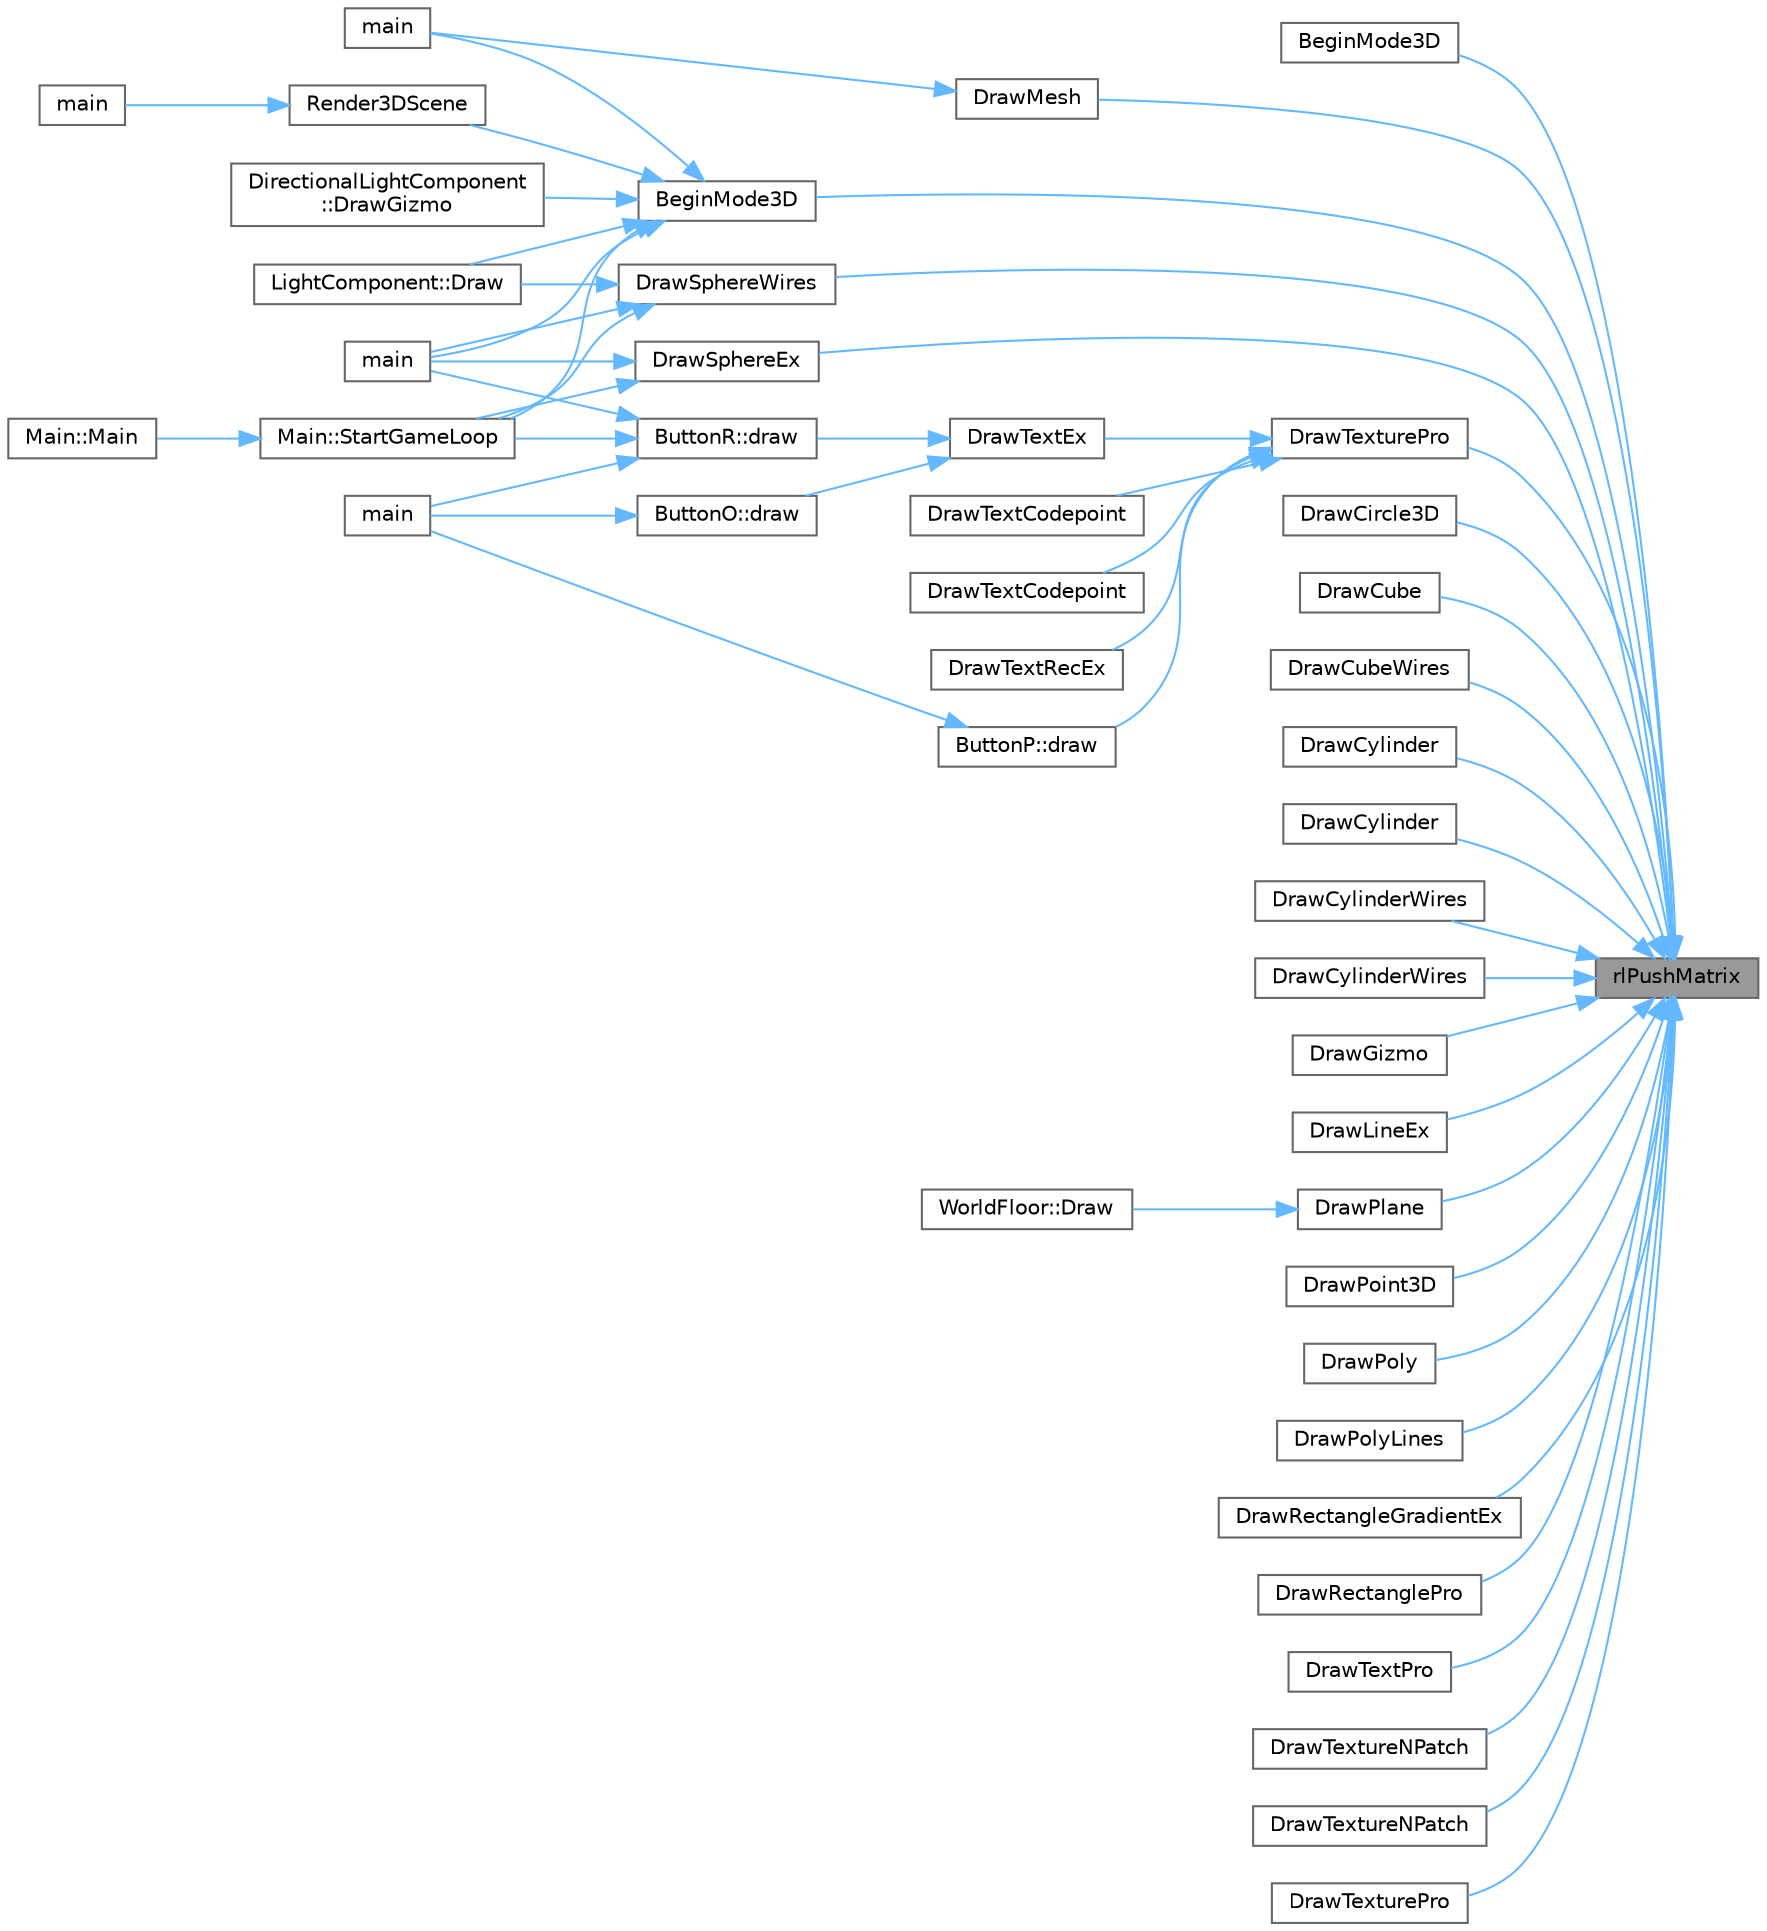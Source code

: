 digraph "rlPushMatrix"
{
 // LATEX_PDF_SIZE
  bgcolor="transparent";
  edge [fontname=Helvetica,fontsize=10,labelfontname=Helvetica,labelfontsize=10];
  node [fontname=Helvetica,fontsize=10,shape=box,height=0.2,width=0.4];
  rankdir="RL";
  Node1 [id="Node000001",label="rlPushMatrix",height=0.2,width=0.4,color="gray40", fillcolor="grey60", style="filled", fontcolor="black",tooltip=" "];
  Node1 -> Node2 [id="edge105_Node000001_Node000002",dir="back",color="steelblue1",style="solid",tooltip=" "];
  Node2 [id="Node000002",label="BeginMode3D",height=0.2,width=0.4,color="grey40", fillcolor="white", style="filled",URL="$_classes_2lib_2rcore_8c.html#ac0458f5823cbb3e253d012f4386df71e",tooltip=" "];
  Node1 -> Node3 [id="edge106_Node000001_Node000003",dir="back",color="steelblue1",style="solid",tooltip=" "];
  Node3 [id="Node000003",label="BeginMode3D",height=0.2,width=0.4,color="grey40", fillcolor="white", style="filled",URL="$_old_2_classes_2lib_2rcore_8c.html#ac0458f5823cbb3e253d012f4386df71e",tooltip=" "];
  Node3 -> Node4 [id="edge107_Node000003_Node000004",dir="back",color="steelblue1",style="solid",tooltip=" "];
  Node4 [id="Node000004",label="LightComponent::Draw",height=0.2,width=0.4,color="grey40", fillcolor="white", style="filled",URL="$class_light_component.html#a0c2b41e339e319736fb46b4a8ff12b97",tooltip=" "];
  Node3 -> Node5 [id="edge108_Node000003_Node000005",dir="back",color="steelblue1",style="solid",tooltip=" "];
  Node5 [id="Node000005",label="DirectionalLightComponent\l::DrawGizmo",height=0.2,width=0.4,color="grey40", fillcolor="white", style="filled",URL="$class_directional_light_component.html#a190150ada7ffe8e53ae86c8e9d004f31",tooltip=" "];
  Node3 -> Node6 [id="edge109_Node000003_Node000006",dir="back",color="steelblue1",style="solid",tooltip=" "];
  Node6 [id="Node000006",label="main",height=0.2,width=0.4,color="grey40", fillcolor="white", style="filled",URL="$_classes_2_marching_cubes_8h.html#ae66f6b31b5ad750f1fe042a706a4e3d4",tooltip=" "];
  Node3 -> Node7 [id="edge110_Node000003_Node000007",dir="back",color="steelblue1",style="solid",tooltip=" "];
  Node7 [id="Node000007",label="main",height=0.2,width=0.4,color="grey40", fillcolor="white", style="filled",URL="$main_8cpp.html#a840291bc02cba5474a4cb46a9b9566fe",tooltip=" "];
  Node3 -> Node8 [id="edge111_Node000003_Node000008",dir="back",color="steelblue1",style="solid",tooltip=" "];
  Node8 [id="Node000008",label="Render3DScene",height=0.2,width=0.4,color="grey40", fillcolor="white", style="filled",URL="$_classes_2lib_2_raylib_erosion_standalone-main_2src_2main_8cpp.html#ad86ef8813977cfce37962bc5ceff25b3",tooltip=" "];
  Node8 -> Node9 [id="edge112_Node000008_Node000009",dir="back",color="steelblue1",style="solid",tooltip=" "];
  Node9 [id="Node000009",label="main",height=0.2,width=0.4,color="grey40", fillcolor="white", style="filled",URL="$_classes_2lib_2_raylib_erosion_standalone-main_2src_2main_8cpp.html#a840291bc02cba5474a4cb46a9b9566fe",tooltip=" "];
  Node3 -> Node10 [id="edge113_Node000003_Node000010",dir="back",color="steelblue1",style="solid",tooltip=" "];
  Node10 [id="Node000010",label="Main::StartGameLoop",height=0.2,width=0.4,color="grey40", fillcolor="white", style="filled",URL="$class_main.html#ae41f68a79f75d932839c81505b01b365",tooltip=" "];
  Node10 -> Node11 [id="edge114_Node000010_Node000011",dir="back",color="steelblue1",style="solid",tooltip=" "];
  Node11 [id="Node000011",label="Main::Main",height=0.2,width=0.4,color="grey40", fillcolor="white", style="filled",URL="$class_main.html#a50d4361a1b613205467a441b5c40c199",tooltip=" "];
  Node1 -> Node12 [id="edge115_Node000001_Node000012",dir="back",color="steelblue1",style="solid",tooltip=" "];
  Node12 [id="Node000012",label="DrawCircle3D",height=0.2,width=0.4,color="grey40", fillcolor="white", style="filled",URL="$_old_2_classes_2lib_2rmodels_8c.html#a4ff38a9809bd7f3fbcfb39dc44072573",tooltip=" "];
  Node1 -> Node13 [id="edge116_Node000001_Node000013",dir="back",color="steelblue1",style="solid",tooltip=" "];
  Node13 [id="Node000013",label="DrawCube",height=0.2,width=0.4,color="grey40", fillcolor="white", style="filled",URL="$_old_2_classes_2lib_2rmodels_8c.html#a938b3c329698e5858a7ea565a109c748",tooltip=" "];
  Node1 -> Node14 [id="edge117_Node000001_Node000014",dir="back",color="steelblue1",style="solid",tooltip=" "];
  Node14 [id="Node000014",label="DrawCubeWires",height=0.2,width=0.4,color="grey40", fillcolor="white", style="filled",URL="$_old_2_classes_2lib_2rmodels_8c.html#a15e5e1c7d93b4ae3e85eabee496c424e",tooltip=" "];
  Node1 -> Node15 [id="edge118_Node000001_Node000015",dir="back",color="steelblue1",style="solid",tooltip=" "];
  Node15 [id="Node000015",label="DrawCylinder",height=0.2,width=0.4,color="grey40", fillcolor="white", style="filled",URL="$_classes_2lib_2_raylib_erosion_standalone-main_2raylib_2src_2models_8c.html#ae684111b3bc77a7dd669b385c07498fa",tooltip=" "];
  Node1 -> Node16 [id="edge119_Node000001_Node000016",dir="back",color="steelblue1",style="solid",tooltip=" "];
  Node16 [id="Node000016",label="DrawCylinder",height=0.2,width=0.4,color="grey40", fillcolor="white", style="filled",URL="$_old_2_classes_2lib_2rmodels_8c.html#ae684111b3bc77a7dd669b385c07498fa",tooltip=" "];
  Node1 -> Node17 [id="edge120_Node000001_Node000017",dir="back",color="steelblue1",style="solid",tooltip=" "];
  Node17 [id="Node000017",label="DrawCylinderWires",height=0.2,width=0.4,color="grey40", fillcolor="white", style="filled",URL="$_classes_2lib_2_raylib_erosion_standalone-main_2raylib_2src_2models_8c.html#a1aa5e7ec7d2761a80ca8704e233869fa",tooltip=" "];
  Node1 -> Node18 [id="edge121_Node000001_Node000018",dir="back",color="steelblue1",style="solid",tooltip=" "];
  Node18 [id="Node000018",label="DrawCylinderWires",height=0.2,width=0.4,color="grey40", fillcolor="white", style="filled",URL="$_old_2_classes_2lib_2rmodels_8c.html#a1aa5e7ec7d2761a80ca8704e233869fa",tooltip=" "];
  Node1 -> Node19 [id="edge122_Node000001_Node000019",dir="back",color="steelblue1",style="solid",tooltip=" "];
  Node19 [id="Node000019",label="DrawGizmo",height=0.2,width=0.4,color="grey40", fillcolor="white", style="filled",URL="$_classes_2lib_2raylib_2src_2models_8c.html#a6193c27c4a04b1e2f35a32aa13fe7e94",tooltip=" "];
  Node1 -> Node20 [id="edge123_Node000001_Node000020",dir="back",color="steelblue1",style="solid",tooltip=" "];
  Node20 [id="Node000020",label="DrawLineEx",height=0.2,width=0.4,color="grey40", fillcolor="white", style="filled",URL="$_old_2_classes_2lib_2rshapes_8c.html#ab1ebb7ab44d1e3cd6292565a72435a85",tooltip=" "];
  Node1 -> Node21 [id="edge124_Node000001_Node000021",dir="back",color="steelblue1",style="solid",tooltip=" "];
  Node21 [id="Node000021",label="DrawMesh",height=0.2,width=0.4,color="grey40", fillcolor="white", style="filled",URL="$_old_2_classes_2lib_2rmodels_8c.html#a38f49946d0f9d8b60cd515bcc4045e0c",tooltip=" "];
  Node21 -> Node6 [id="edge125_Node000021_Node000006",dir="back",color="steelblue1",style="solid",tooltip=" "];
  Node1 -> Node22 [id="edge126_Node000001_Node000022",dir="back",color="steelblue1",style="solid",tooltip=" "];
  Node22 [id="Node000022",label="DrawPlane",height=0.2,width=0.4,color="grey40", fillcolor="white", style="filled",URL="$_old_2_classes_2lib_2rmodels_8c.html#a390560b59deac4cbbcd5bdbe5924ae00",tooltip=" "];
  Node22 -> Node23 [id="edge127_Node000022_Node000023",dir="back",color="steelblue1",style="solid",tooltip=" "];
  Node23 [id="Node000023",label="WorldFloor::Draw",height=0.2,width=0.4,color="grey40", fillcolor="white", style="filled",URL="$class_world_floor.html#aa21144491b92ba810de473a43fda71b5",tooltip=" "];
  Node1 -> Node24 [id="edge128_Node000001_Node000024",dir="back",color="steelblue1",style="solid",tooltip=" "];
  Node24 [id="Node000024",label="DrawPoint3D",height=0.2,width=0.4,color="grey40", fillcolor="white", style="filled",URL="$_old_2_classes_2lib_2rmodels_8c.html#ad1b4e35ebc1d0a490d4fe00664a2282e",tooltip=" "];
  Node1 -> Node25 [id="edge129_Node000001_Node000025",dir="back",color="steelblue1",style="solid",tooltip=" "];
  Node25 [id="Node000025",label="DrawPoly",height=0.2,width=0.4,color="grey40", fillcolor="white", style="filled",URL="$_old_2_classes_2lib_2rshapes_8c.html#a26c1ddc4b5c1d441d4542740ae2d2573",tooltip=" "];
  Node1 -> Node26 [id="edge130_Node000001_Node000026",dir="back",color="steelblue1",style="solid",tooltip=" "];
  Node26 [id="Node000026",label="DrawPolyLines",height=0.2,width=0.4,color="grey40", fillcolor="white", style="filled",URL="$_old_2_classes_2lib_2rshapes_8c.html#aaae7127ed96a86cada761a7adb9553b3",tooltip=" "];
  Node1 -> Node27 [id="edge131_Node000001_Node000027",dir="back",color="steelblue1",style="solid",tooltip=" "];
  Node27 [id="Node000027",label="DrawRectangleGradientEx",height=0.2,width=0.4,color="grey40", fillcolor="white", style="filled",URL="$_old_2_classes_2lib_2rshapes_8c.html#a9404dfe204113909ce74490f95585483",tooltip=" "];
  Node1 -> Node28 [id="edge132_Node000001_Node000028",dir="back",color="steelblue1",style="solid",tooltip=" "];
  Node28 [id="Node000028",label="DrawRectanglePro",height=0.2,width=0.4,color="grey40", fillcolor="white", style="filled",URL="$_old_2_classes_2lib_2rshapes_8c.html#a04fc7272f007f1ca0e5951e6a2244dc2",tooltip=" "];
  Node1 -> Node29 [id="edge133_Node000001_Node000029",dir="back",color="steelblue1",style="solid",tooltip=" "];
  Node29 [id="Node000029",label="DrawSphereEx",height=0.2,width=0.4,color="grey40", fillcolor="white", style="filled",URL="$_old_2_classes_2lib_2rmodels_8c.html#abe00f7a23cc63e7664a82450e9a5abf1",tooltip=" "];
  Node29 -> Node7 [id="edge134_Node000029_Node000007",dir="back",color="steelblue1",style="solid",tooltip=" "];
  Node29 -> Node10 [id="edge135_Node000029_Node000010",dir="back",color="steelblue1",style="solid",tooltip=" "];
  Node1 -> Node30 [id="edge136_Node000001_Node000030",dir="back",color="steelblue1",style="solid",tooltip=" "];
  Node30 [id="Node000030",label="DrawSphereWires",height=0.2,width=0.4,color="grey40", fillcolor="white", style="filled",URL="$_old_2_classes_2lib_2rmodels_8c.html#ad5e5b18acdb515aa462423ce77530e70",tooltip=" "];
  Node30 -> Node4 [id="edge137_Node000030_Node000004",dir="back",color="steelblue1",style="solid",tooltip=" "];
  Node30 -> Node7 [id="edge138_Node000030_Node000007",dir="back",color="steelblue1",style="solid",tooltip=" "];
  Node30 -> Node10 [id="edge139_Node000030_Node000010",dir="back",color="steelblue1",style="solid",tooltip=" "];
  Node1 -> Node31 [id="edge140_Node000001_Node000031",dir="back",color="steelblue1",style="solid",tooltip=" "];
  Node31 [id="Node000031",label="DrawTextPro",height=0.2,width=0.4,color="grey40", fillcolor="white", style="filled",URL="$_old_2_classes_2lib_2rtext_8c.html#a7337783b45718ef25477f7881c78a67a",tooltip=" "];
  Node1 -> Node32 [id="edge141_Node000001_Node000032",dir="back",color="steelblue1",style="solid",tooltip=" "];
  Node32 [id="Node000032",label="DrawTextureNPatch",height=0.2,width=0.4,color="grey40", fillcolor="white", style="filled",URL="$_old_2_classes_2lib_2rtextures_8c.html#a20750b0331589308fe48767738b27841",tooltip=" "];
  Node1 -> Node33 [id="edge142_Node000001_Node000033",dir="back",color="steelblue1",style="solid",tooltip=" "];
  Node33 [id="Node000033",label="DrawTextureNPatch",height=0.2,width=0.4,color="grey40", fillcolor="white", style="filled",URL="$_classes_2lib_2_raylib_erosion_standalone-main_2raylib_2src_2textures_8c.html#a03894e1e40f390a5a45efe66f99dc926",tooltip=" "];
  Node1 -> Node34 [id="edge143_Node000001_Node000034",dir="back",color="steelblue1",style="solid",tooltip=" "];
  Node34 [id="Node000034",label="DrawTexturePro",height=0.2,width=0.4,color="grey40", fillcolor="white", style="filled",URL="$_old_2_classes_2lib_2rtextures_8c.html#a9ac96c691107122f053a291ca3789072",tooltip=" "];
  Node34 -> Node35 [id="edge144_Node000034_Node000035",dir="back",color="steelblue1",style="solid",tooltip=" "];
  Node35 [id="Node000035",label="ButtonP::draw",height=0.2,width=0.4,color="grey40", fillcolor="white", style="filled",URL="$class_button_p.html#aa1a1ece03d37ecb262fc04e5de64ce8c",tooltip=" "];
  Node35 -> Node36 [id="edge145_Node000035_Node000036",dir="back",color="steelblue1",style="solid",tooltip=" "];
  Node36 [id="Node000036",label="main",height=0.2,width=0.4,color="grey40", fillcolor="white", style="filled",URL="$lib_2_buttons_2src_2main_8cpp.html#ae66f6b31b5ad750f1fe042a706a4e3d4",tooltip=" "];
  Node34 -> Node37 [id="edge146_Node000034_Node000037",dir="back",color="steelblue1",style="solid",tooltip=" "];
  Node37 [id="Node000037",label="DrawTextCodepoint",height=0.2,width=0.4,color="grey40", fillcolor="white", style="filled",URL="$_old_2_classes_2lib_2rtext_8c.html#afa8124f9a9ca1b5749a0c2f5af66e115",tooltip=" "];
  Node34 -> Node38 [id="edge147_Node000034_Node000038",dir="back",color="steelblue1",style="solid",tooltip=" "];
  Node38 [id="Node000038",label="DrawTextCodepoint",height=0.2,width=0.4,color="grey40", fillcolor="white", style="filled",URL="$_classes_2lib_2_raylib_erosion_standalone-main_2raylib_2src_2text_8c.html#a77d92bb1b8f3ae92c9d17c66ded5694a",tooltip=" "];
  Node34 -> Node39 [id="edge148_Node000034_Node000039",dir="back",color="steelblue1",style="solid",tooltip=" "];
  Node39 [id="Node000039",label="DrawTextEx",height=0.2,width=0.4,color="grey40", fillcolor="white", style="filled",URL="$_old_2_classes_2lib_2rtext_8c.html#afa48e7e0974c35abf9b50f04e62ed9e7",tooltip=" "];
  Node39 -> Node40 [id="edge149_Node000039_Node000040",dir="back",color="steelblue1",style="solid",tooltip=" "];
  Node40 [id="Node000040",label="ButtonO::draw",height=0.2,width=0.4,color="grey40", fillcolor="white", style="filled",URL="$class_button_o.html#ad4c10eea08b443c4ff87e2efd11d2816",tooltip=" "];
  Node40 -> Node36 [id="edge150_Node000040_Node000036",dir="back",color="steelblue1",style="solid",tooltip=" "];
  Node39 -> Node41 [id="edge151_Node000039_Node000041",dir="back",color="steelblue1",style="solid",tooltip=" "];
  Node41 [id="Node000041",label="ButtonR::draw",height=0.2,width=0.4,color="grey40", fillcolor="white", style="filled",URL="$class_button_r.html#ad36c81f6d7ea469f1c4849105089aaf5",tooltip=" "];
  Node41 -> Node36 [id="edge152_Node000041_Node000036",dir="back",color="steelblue1",style="solid",tooltip=" "];
  Node41 -> Node7 [id="edge153_Node000041_Node000007",dir="back",color="steelblue1",style="solid",tooltip=" "];
  Node41 -> Node10 [id="edge154_Node000041_Node000010",dir="back",color="steelblue1",style="solid",tooltip=" "];
  Node34 -> Node42 [id="edge155_Node000034_Node000042",dir="back",color="steelblue1",style="solid",tooltip=" "];
  Node42 [id="Node000042",label="DrawTextRecEx",height=0.2,width=0.4,color="grey40", fillcolor="white", style="filled",URL="$_old_2_classes_2lib_2raylib_2src_2text_8c.html#aeac476138b141373d327d8b2dfa39ff9",tooltip=" "];
  Node1 -> Node43 [id="edge156_Node000001_Node000043",dir="back",color="steelblue1",style="solid",tooltip=" "];
  Node43 [id="Node000043",label="DrawTexturePro",height=0.2,width=0.4,color="grey40", fillcolor="white", style="filled",URL="$_classes_2lib_2_raylib_erosion_standalone-main_2raylib_2src_2textures_8c.html#a6676d9d2240afee2f7dc9db4956c7435",tooltip=" "];
}
